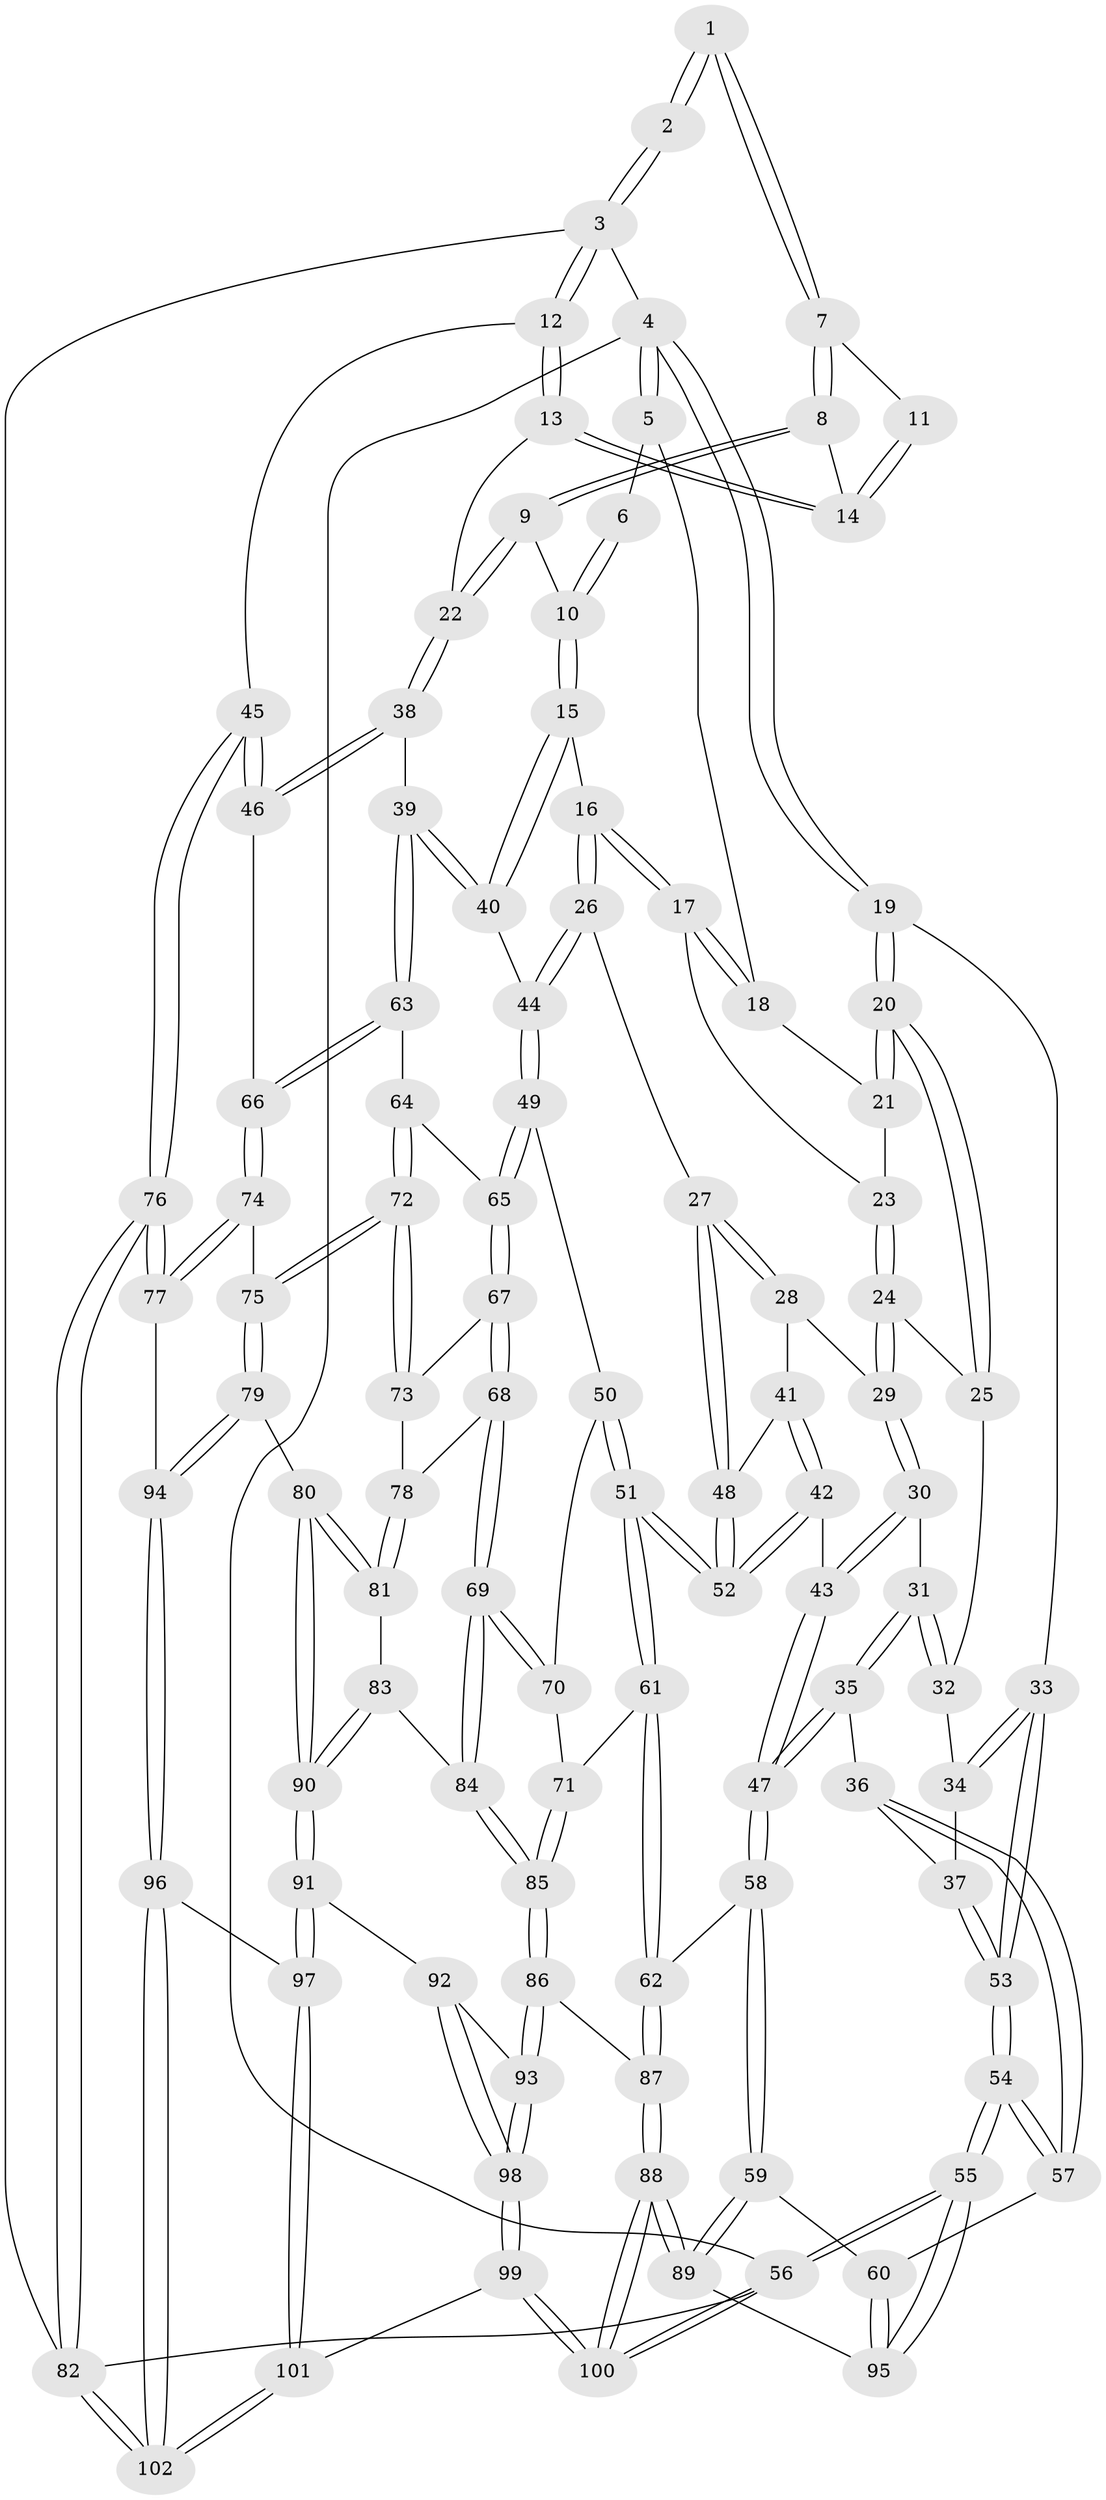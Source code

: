 // Generated by graph-tools (version 1.1) at 2025/38/02/21/25 10:38:58]
// undirected, 102 vertices, 252 edges
graph export_dot {
graph [start="1"]
  node [color=gray90,style=filled];
  1 [pos="+0.7206697102672505+0"];
  2 [pos="+1+0"];
  3 [pos="+1+0"];
  4 [pos="+0+0"];
  5 [pos="+0.41597136430832576+0"];
  6 [pos="+0.5492877297429565+0"];
  7 [pos="+0.766937589018117+0.0780600637508964"];
  8 [pos="+0.7662552883053968+0.12615322814397031"];
  9 [pos="+0.7032766341009844+0.19906965008021155"];
  10 [pos="+0.6532624137909602+0.19894975822778632"];
  11 [pos="+0.970952198682181+0"];
  12 [pos="+1+0.272715796834004"];
  13 [pos="+1+0.1919549320163016"];
  14 [pos="+0.9023173717981788+0.08102976612720551"];
  15 [pos="+0.6278556393334304+0.21384045373772273"];
  16 [pos="+0.5728689096907879+0.22782370694430437"];
  17 [pos="+0.5211343169129169+0.20461703717242416"];
  18 [pos="+0.40715851404644693+0"];
  19 [pos="+0+0"];
  20 [pos="+0+0"];
  21 [pos="+0.3139581266460964+0.13877319528912274"];
  22 [pos="+0.7896557673449269+0.2727011571159231"];
  23 [pos="+0.31653308742802655+0.18497431661526514"];
  24 [pos="+0.30522639653004546+0.1990315372254307"];
  25 [pos="+0.22901027792074455+0.18310969148243525"];
  26 [pos="+0.512172200511646+0.34410417813925565"];
  27 [pos="+0.47787613473412693+0.3611705568370268"];
  28 [pos="+0.2995569433426999+0.2609235189968148"];
  29 [pos="+0.29232208341904947+0.25226069422970065"];
  30 [pos="+0.24550623547783348+0.2999216943984324"];
  31 [pos="+0.11418043532373025+0.3227879110765999"];
  32 [pos="+0.010316746622628962+0.21394902031803878"];
  33 [pos="+0+0"];
  34 [pos="+0+0.19246135771518405"];
  35 [pos="+0.09628378131231272+0.4307014560091209"];
  36 [pos="+0.0904917136217994+0.4358852487317692"];
  37 [pos="+0.029928844249498168+0.42603511736424954"];
  38 [pos="+0.844538769701562+0.40785807357849707"];
  39 [pos="+0.761428675656283+0.48218782903949686"];
  40 [pos="+0.6658748090811615+0.46079352949642255"];
  41 [pos="+0.3626340605032613+0.38403711897617454"];
  42 [pos="+0.26631502749599273+0.45564057905341837"];
  43 [pos="+0.2539195975305847+0.4573151548049369"];
  44 [pos="+0.584053317713822+0.4920732116909358"];
  45 [pos="+1+0.4345505283754257"];
  46 [pos="+0.9985545279564502+0.44677615478848204"];
  47 [pos="+0.24263525319422355+0.4707461518224947"];
  48 [pos="+0.42359075541854846+0.4148753006258361"];
  49 [pos="+0.5669644408575464+0.5201177810629561"];
  50 [pos="+0.5502528498161899+0.528898224049067"];
  51 [pos="+0.4328855335993896+0.5321522873428398"];
  52 [pos="+0.41547099845097035+0.487955878107083"];
  53 [pos="+0+0.41549258831373886"];
  54 [pos="+0+0.7479671605444564"];
  55 [pos="+0+1"];
  56 [pos="+0+1"];
  57 [pos="+0.048269418159352394+0.6609874076308997"];
  58 [pos="+0.2418253102811115+0.6390259238337374"];
  59 [pos="+0.17870675115904766+0.6688582890426599"];
  60 [pos="+0.07173643912524519+0.6639230032086607"];
  61 [pos="+0.3915825980861773+0.6003534047600707"];
  62 [pos="+0.2985570035993238+0.6482936395993534"];
  63 [pos="+0.7617032212647915+0.5387168138916528"];
  64 [pos="+0.7471148398607711+0.5640717816931282"];
  65 [pos="+0.6294165991157963+0.5914078699482771"];
  66 [pos="+0.872041664239732+0.6228431767638731"];
  67 [pos="+0.6363444088303913+0.6539552363552661"];
  68 [pos="+0.603055931723412+0.6813730412492559"];
  69 [pos="+0.5834507294535031+0.6910342495922548"];
  70 [pos="+0.5465100856307348+0.5687060048458394"];
  71 [pos="+0.49401577868842916+0.6818943502475816"];
  72 [pos="+0.7313942912047798+0.6719977187877472"];
  73 [pos="+0.7155509206970253+0.6705034922974061"];
  74 [pos="+0.8797928576279901+0.6938411467270634"];
  75 [pos="+0.7663976934878619+0.7210091379521115"];
  76 [pos="+1+0.8346731734931098"];
  77 [pos="+1+0.778924224083229"];
  78 [pos="+0.6534080984982799+0.7247646053263557"];
  79 [pos="+0.7384188371342941+0.7918314867570645"];
  80 [pos="+0.7247004836741919+0.7932376091874902"];
  81 [pos="+0.6665124216620146+0.7629397683242786"];
  82 [pos="+1+1"];
  83 [pos="+0.5956419966671621+0.7558374235891459"];
  84 [pos="+0.551783488372827+0.7223100486612263"];
  85 [pos="+0.5218015948876211+0.7294503790550763"];
  86 [pos="+0.4723911007463041+0.8040642070130807"];
  87 [pos="+0.38089600190137574+0.7845768176381125"];
  88 [pos="+0.26368661021435463+0.9186622843031095"];
  89 [pos="+0.22779889346656648+0.8670536895357965"];
  90 [pos="+0.6267131105108485+0.8501554001755195"];
  91 [pos="+0.6093036783203833+0.8751272101499437"];
  92 [pos="+0.5802929715160865+0.8721441005409878"];
  93 [pos="+0.47398621372298655+0.8081787087701731"];
  94 [pos="+0.7844433768144049+0.8737368147146433"];
  95 [pos="+0.13731915908224768+0.8587469253035713"];
  96 [pos="+0.7748377437408439+0.9534213578172617"];
  97 [pos="+0.6376239000193518+0.9252206475149096"];
  98 [pos="+0.40726927654092115+1"];
  99 [pos="+0.3850258586841048+1"];
  100 [pos="+0.27970832087036546+1"];
  101 [pos="+0.47657104589875515+1"];
  102 [pos="+0.9406844236489813+1"];
  1 -- 2;
  1 -- 2;
  1 -- 7;
  1 -- 7;
  2 -- 3;
  2 -- 3;
  3 -- 4;
  3 -- 12;
  3 -- 12;
  3 -- 82;
  4 -- 5;
  4 -- 5;
  4 -- 19;
  4 -- 19;
  4 -- 56;
  5 -- 6;
  5 -- 18;
  6 -- 10;
  6 -- 10;
  7 -- 8;
  7 -- 8;
  7 -- 11;
  8 -- 9;
  8 -- 9;
  8 -- 14;
  9 -- 10;
  9 -- 22;
  9 -- 22;
  10 -- 15;
  10 -- 15;
  11 -- 14;
  11 -- 14;
  12 -- 13;
  12 -- 13;
  12 -- 45;
  13 -- 14;
  13 -- 14;
  13 -- 22;
  15 -- 16;
  15 -- 40;
  15 -- 40;
  16 -- 17;
  16 -- 17;
  16 -- 26;
  16 -- 26;
  17 -- 18;
  17 -- 18;
  17 -- 23;
  18 -- 21;
  19 -- 20;
  19 -- 20;
  19 -- 33;
  20 -- 21;
  20 -- 21;
  20 -- 25;
  20 -- 25;
  21 -- 23;
  22 -- 38;
  22 -- 38;
  23 -- 24;
  23 -- 24;
  24 -- 25;
  24 -- 29;
  24 -- 29;
  25 -- 32;
  26 -- 27;
  26 -- 44;
  26 -- 44;
  27 -- 28;
  27 -- 28;
  27 -- 48;
  27 -- 48;
  28 -- 29;
  28 -- 41;
  29 -- 30;
  29 -- 30;
  30 -- 31;
  30 -- 43;
  30 -- 43;
  31 -- 32;
  31 -- 32;
  31 -- 35;
  31 -- 35;
  32 -- 34;
  33 -- 34;
  33 -- 34;
  33 -- 53;
  33 -- 53;
  34 -- 37;
  35 -- 36;
  35 -- 47;
  35 -- 47;
  36 -- 37;
  36 -- 57;
  36 -- 57;
  37 -- 53;
  37 -- 53;
  38 -- 39;
  38 -- 46;
  38 -- 46;
  39 -- 40;
  39 -- 40;
  39 -- 63;
  39 -- 63;
  40 -- 44;
  41 -- 42;
  41 -- 42;
  41 -- 48;
  42 -- 43;
  42 -- 52;
  42 -- 52;
  43 -- 47;
  43 -- 47;
  44 -- 49;
  44 -- 49;
  45 -- 46;
  45 -- 46;
  45 -- 76;
  45 -- 76;
  46 -- 66;
  47 -- 58;
  47 -- 58;
  48 -- 52;
  48 -- 52;
  49 -- 50;
  49 -- 65;
  49 -- 65;
  50 -- 51;
  50 -- 51;
  50 -- 70;
  51 -- 52;
  51 -- 52;
  51 -- 61;
  51 -- 61;
  53 -- 54;
  53 -- 54;
  54 -- 55;
  54 -- 55;
  54 -- 57;
  54 -- 57;
  55 -- 56;
  55 -- 56;
  55 -- 95;
  55 -- 95;
  56 -- 100;
  56 -- 100;
  56 -- 82;
  57 -- 60;
  58 -- 59;
  58 -- 59;
  58 -- 62;
  59 -- 60;
  59 -- 89;
  59 -- 89;
  60 -- 95;
  60 -- 95;
  61 -- 62;
  61 -- 62;
  61 -- 71;
  62 -- 87;
  62 -- 87;
  63 -- 64;
  63 -- 66;
  63 -- 66;
  64 -- 65;
  64 -- 72;
  64 -- 72;
  65 -- 67;
  65 -- 67;
  66 -- 74;
  66 -- 74;
  67 -- 68;
  67 -- 68;
  67 -- 73;
  68 -- 69;
  68 -- 69;
  68 -- 78;
  69 -- 70;
  69 -- 70;
  69 -- 84;
  69 -- 84;
  70 -- 71;
  71 -- 85;
  71 -- 85;
  72 -- 73;
  72 -- 73;
  72 -- 75;
  72 -- 75;
  73 -- 78;
  74 -- 75;
  74 -- 77;
  74 -- 77;
  75 -- 79;
  75 -- 79;
  76 -- 77;
  76 -- 77;
  76 -- 82;
  76 -- 82;
  77 -- 94;
  78 -- 81;
  78 -- 81;
  79 -- 80;
  79 -- 94;
  79 -- 94;
  80 -- 81;
  80 -- 81;
  80 -- 90;
  80 -- 90;
  81 -- 83;
  82 -- 102;
  82 -- 102;
  83 -- 84;
  83 -- 90;
  83 -- 90;
  84 -- 85;
  84 -- 85;
  85 -- 86;
  85 -- 86;
  86 -- 87;
  86 -- 93;
  86 -- 93;
  87 -- 88;
  87 -- 88;
  88 -- 89;
  88 -- 89;
  88 -- 100;
  88 -- 100;
  89 -- 95;
  90 -- 91;
  90 -- 91;
  91 -- 92;
  91 -- 97;
  91 -- 97;
  92 -- 93;
  92 -- 98;
  92 -- 98;
  93 -- 98;
  93 -- 98;
  94 -- 96;
  94 -- 96;
  96 -- 97;
  96 -- 102;
  96 -- 102;
  97 -- 101;
  97 -- 101;
  98 -- 99;
  98 -- 99;
  99 -- 100;
  99 -- 100;
  99 -- 101;
  101 -- 102;
  101 -- 102;
}
